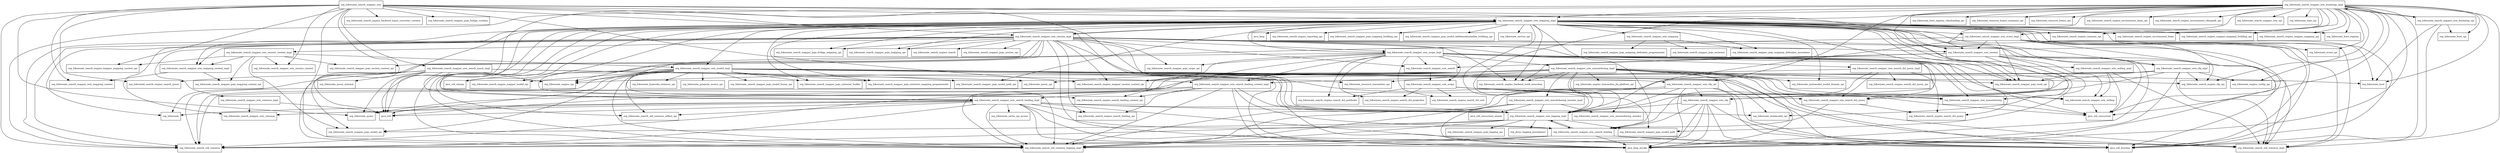 digraph hibernate_search_mapper_orm_6_0_0_Alpha9_package_dependencies {
  node [shape = box, fontsize=10.0];
  org_hibernate_search_mapper_orm -> java_lang_invoke;
  org_hibernate_search_mapper_orm -> java_util;
  org_hibernate_search_mapper_orm -> java_util_function;
  org_hibernate_search_mapper_orm -> org_hibernate_query;
  org_hibernate_search_mapper_orm -> org_hibernate_search_engine_backend_types_converter_runtime;
  org_hibernate_search_mapper_orm -> org_hibernate_search_engine_mapper_mapping_context_spi;
  org_hibernate_search_mapper_orm -> org_hibernate_search_engine_mapper_session_context_spi;
  org_hibernate_search_mapper_orm -> org_hibernate_search_engine_search_query;
  org_hibernate_search_mapper_orm -> org_hibernate_search_mapper_orm_logging_impl;
  org_hibernate_search_mapper_orm -> org_hibernate_search_mapper_orm_mapping_context;
  org_hibernate_search_mapper_orm -> org_hibernate_search_mapper_orm_mapping_impl;
  org_hibernate_search_mapper_orm -> org_hibernate_search_mapper_orm_search_query_impl;
  org_hibernate_search_mapper_orm -> org_hibernate_search_mapper_orm_session;
  org_hibernate_search_mapper_orm -> org_hibernate_search_mapper_orm_session_context;
  org_hibernate_search_mapper_orm -> org_hibernate_search_mapper_orm_session_impl;
  org_hibernate_search_mapper_orm -> org_hibernate_search_mapper_pojo_bridge_runtime;
  org_hibernate_search_mapper_orm -> org_hibernate_search_util_common;
  org_hibernate_search_mapper_orm -> org_hibernate_search_util_common_logging_impl;
  org_hibernate_search_mapper_orm_bootstrap_impl -> java_lang_invoke;
  org_hibernate_search_mapper_orm_bootstrap_impl -> java_util;
  org_hibernate_search_mapper_orm_bootstrap_impl -> java_util_concurrent;
  org_hibernate_search_mapper_orm_bootstrap_impl -> java_util_function;
  org_hibernate_search_mapper_orm_bootstrap_impl -> org_hibernate_boot;
  org_hibernate_search_mapper_orm_bootstrap_impl -> org_hibernate_boot_registry;
  org_hibernate_search_mapper_orm_bootstrap_impl -> org_hibernate_boot_registry_classloading_spi;
  org_hibernate_search_mapper_orm_bootstrap_impl -> org_hibernate_boot_spi;
  org_hibernate_search_mapper_orm_bootstrap_impl -> org_hibernate_engine_config_spi;
  org_hibernate_search_mapper_orm_bootstrap_impl -> org_hibernate_event_spi;
  org_hibernate_search_mapper_orm_bootstrap_impl -> org_hibernate_resource_beans_container_spi;
  org_hibernate_search_mapper_orm_bootstrap_impl -> org_hibernate_resource_beans_spi;
  org_hibernate_search_mapper_orm_bootstrap_impl -> org_hibernate_search_engine_cfg_spi;
  org_hibernate_search_mapper_orm_bootstrap_impl -> org_hibernate_search_engine_common_spi;
  org_hibernate_search_mapper_orm_bootstrap_impl -> org_hibernate_search_engine_environment_bean;
  org_hibernate_search_mapper_orm_bootstrap_impl -> org_hibernate_search_engine_environment_bean_spi;
  org_hibernate_search_mapper_orm_bootstrap_impl -> org_hibernate_search_engine_environment_classpath_spi;
  org_hibernate_search_mapper_orm_bootstrap_impl -> org_hibernate_search_engine_mapper_mapping_building_spi;
  org_hibernate_search_mapper_orm_bootstrap_impl -> org_hibernate_search_engine_mapper_mapping_spi;
  org_hibernate_search_mapper_orm_bootstrap_impl -> org_hibernate_search_mapper_orm_bootstrap_spi;
  org_hibernate_search_mapper_orm_bootstrap_impl -> org_hibernate_search_mapper_orm_cfg;
  org_hibernate_search_mapper_orm_bootstrap_impl -> org_hibernate_search_mapper_orm_cfg_impl;
  org_hibernate_search_mapper_orm_bootstrap_impl -> org_hibernate_search_mapper_orm_cfg_spi;
  org_hibernate_search_mapper_orm_bootstrap_impl -> org_hibernate_search_mapper_orm_event_impl;
  org_hibernate_search_mapper_orm_bootstrap_impl -> org_hibernate_search_mapper_orm_logging_impl;
  org_hibernate_search_mapper_orm_bootstrap_impl -> org_hibernate_search_mapper_orm_mapping_impl;
  org_hibernate_search_mapper_orm_bootstrap_impl -> org_hibernate_search_mapper_orm_spi;
  org_hibernate_search_mapper_orm_bootstrap_impl -> org_hibernate_search_util_common;
  org_hibernate_search_mapper_orm_bootstrap_impl -> org_hibernate_search_util_common_impl;
  org_hibernate_search_mapper_orm_bootstrap_impl -> org_hibernate_search_util_common_logging_impl;
  org_hibernate_search_mapper_orm_bootstrap_impl -> org_hibernate_type_spi;
  org_hibernate_search_mapper_orm_bootstrap_spi -> java_util_function;
  org_hibernate_search_mapper_orm_bootstrap_spi -> org_hibernate_boot;
  org_hibernate_search_mapper_orm_bootstrap_spi -> org_hibernate_boot_spi;
  org_hibernate_search_mapper_orm_bootstrap_spi -> org_hibernate_search_mapper_orm_bootstrap_impl;
  org_hibernate_search_mapper_orm_cfg -> java_lang_invoke;
  org_hibernate_search_mapper_orm_cfg -> java_util_function;
  org_hibernate_search_mapper_orm_cfg -> org_hibernate_search_mapper_orm_logging_impl;
  org_hibernate_search_mapper_orm_cfg -> org_hibernate_search_mapper_orm_search_loading;
  org_hibernate_search_mapper_orm_cfg -> org_hibernate_search_util_common;
  org_hibernate_search_mapper_orm_cfg -> org_hibernate_search_util_common_impl;
  org_hibernate_search_mapper_orm_cfg -> org_hibernate_search_util_common_logging_impl;
  org_hibernate_search_mapper_orm_cfg_impl -> java_lang_invoke;
  org_hibernate_search_mapper_orm_cfg_impl -> java_util;
  org_hibernate_search_mapper_orm_cfg_impl -> org_hibernate_engine_config_spi;
  org_hibernate_search_mapper_orm_cfg_impl -> org_hibernate_search_engine_cfg_spi;
  org_hibernate_search_mapper_orm_cfg_impl -> org_hibernate_search_mapper_orm_cfg;
  org_hibernate_search_mapper_orm_cfg_impl -> org_hibernate_search_mapper_orm_logging_impl;
  org_hibernate_search_mapper_orm_cfg_impl -> org_hibernate_search_util_common_impl;
  org_hibernate_search_mapper_orm_cfg_impl -> org_hibernate_search_util_common_logging_impl;
  org_hibernate_search_mapper_orm_cfg_spi -> java_lang_invoke;
  org_hibernate_search_mapper_orm_cfg_spi -> java_util_function;
  org_hibernate_search_mapper_orm_cfg_spi -> org_hibernate_search_mapper_orm_cfg;
  org_hibernate_search_mapper_orm_cfg_spi -> org_hibernate_search_mapper_orm_logging_impl;
  org_hibernate_search_mapper_orm_cfg_spi -> org_hibernate_search_util_common;
  org_hibernate_search_mapper_orm_cfg_spi -> org_hibernate_search_util_common_impl;
  org_hibernate_search_mapper_orm_cfg_spi -> org_hibernate_search_util_common_logging_impl;
  org_hibernate_search_mapper_orm_common_impl -> java_util;
  org_hibernate_search_mapper_orm_common_impl -> org_hibernate_search_mapper_orm_common;
  org_hibernate_search_mapper_orm_event_impl -> java_lang_invoke;
  org_hibernate_search_mapper_orm_event_impl -> java_util_concurrent;
  org_hibernate_search_mapper_orm_event_impl -> java_util_function;
  org_hibernate_search_mapper_orm_event_impl -> org_hibernate_event_spi;
  org_hibernate_search_mapper_orm_event_impl -> org_hibernate_search_mapper_orm_logging_impl;
  org_hibernate_search_mapper_orm_event_impl -> org_hibernate_search_mapper_orm_session;
  org_hibernate_search_mapper_orm_event_impl -> org_hibernate_search_mapper_pojo_work_spi;
  org_hibernate_search_mapper_orm_event_impl -> org_hibernate_search_util_common_impl;
  org_hibernate_search_mapper_orm_event_impl -> org_hibernate_search_util_common_logging_impl;
  org_hibernate_search_mapper_orm_logging_impl -> org_hibernate_search_mapper_orm_search_loading;
  org_hibernate_search_mapper_orm_logging_impl -> org_hibernate_search_mapper_pojo_logging_spi;
  org_hibernate_search_mapper_orm_logging_impl -> org_hibernate_search_mapper_pojo_model_path;
  org_hibernate_search_mapper_orm_logging_impl -> org_hibernate_search_mapper_pojo_model_spi;
  org_hibernate_search_mapper_orm_logging_impl -> org_hibernate_search_util_common;
  org_hibernate_search_mapper_orm_logging_impl -> org_hibernate_search_util_common_logging_impl;
  org_hibernate_search_mapper_orm_logging_impl -> org_jboss_logging_annotations;
  org_hibernate_search_mapper_orm_mapping -> org_hibernate_search_mapper_pojo_extractor;
  org_hibernate_search_mapper_orm_mapping -> org_hibernate_search_mapper_pojo_mapping_definition_annotation;
  org_hibernate_search_mapper_orm_mapping -> org_hibernate_search_mapper_pojo_mapping_definition_programmatic;
  org_hibernate_search_mapper_orm_mapping_context_impl -> org_hibernate_search_mapper_orm_mapping_context;
  org_hibernate_search_mapper_orm_mapping_context_impl -> org_hibernate_search_mapper_pojo_mapping_context_spi;
  org_hibernate_search_mapper_orm_mapping_impl -> java_lang;
  org_hibernate_search_mapper_orm_mapping_impl -> java_lang_invoke;
  org_hibernate_search_mapper_orm_mapping_impl -> java_util;
  org_hibernate_search_mapper_orm_mapping_impl -> java_util_function;
  org_hibernate_search_mapper_orm_mapping_impl -> java_util_stream;
  org_hibernate_search_mapper_orm_mapping_impl -> org_hibernate_boot;
  org_hibernate_search_mapper_orm_mapping_impl -> org_hibernate_boot_registry;
  org_hibernate_search_mapper_orm_mapping_impl -> org_hibernate_metamodel_model_domain_spi;
  org_hibernate_search_mapper_orm_mapping_impl -> org_hibernate_metamodel_spi;
  org_hibernate_search_mapper_orm_mapping_impl -> org_hibernate_search_engine_backend_work_execution;
  org_hibernate_search_mapper_orm_mapping_impl -> org_hibernate_search_engine_cfg_spi;
  org_hibernate_search_mapper_orm_mapping_impl -> org_hibernate_search_engine_common_spi;
  org_hibernate_search_mapper_orm_mapping_impl -> org_hibernate_search_engine_environment_bean;
  org_hibernate_search_mapper_orm_mapping_impl -> org_hibernate_search_engine_mapper_mapping_building_spi;
  org_hibernate_search_mapper_orm_mapping_impl -> org_hibernate_search_engine_mapper_mapping_spi;
  org_hibernate_search_mapper_orm_mapping_impl -> org_hibernate_search_engine_mapper_model_spi;
  org_hibernate_search_mapper_orm_mapping_impl -> org_hibernate_search_engine_reporting_spi;
  org_hibernate_search_mapper_orm_mapping_impl -> org_hibernate_search_mapper_orm_cfg;
  org_hibernate_search_mapper_orm_mapping_impl -> org_hibernate_search_mapper_orm_cfg_impl;
  org_hibernate_search_mapper_orm_mapping_impl -> org_hibernate_search_mapper_orm_event_impl;
  org_hibernate_search_mapper_orm_mapping_impl -> org_hibernate_search_mapper_orm_logging_impl;
  org_hibernate_search_mapper_orm_mapping_impl -> org_hibernate_search_mapper_orm_mapping;
  org_hibernate_search_mapper_orm_mapping_impl -> org_hibernate_search_mapper_orm_mapping_context_impl;
  org_hibernate_search_mapper_orm_mapping_impl -> org_hibernate_search_mapper_orm_model_impl;
  org_hibernate_search_mapper_orm_mapping_impl -> org_hibernate_search_mapper_orm_scope_impl;
  org_hibernate_search_mapper_orm_mapping_impl -> org_hibernate_search_mapper_orm_search_loading;
  org_hibernate_search_mapper_orm_mapping_impl -> org_hibernate_search_mapper_orm_search_loading_impl;
  org_hibernate_search_mapper_orm_mapping_impl -> org_hibernate_search_mapper_orm_session;
  org_hibernate_search_mapper_orm_mapping_impl -> org_hibernate_search_mapper_orm_session_impl;
  org_hibernate_search_mapper_orm_mapping_impl -> org_hibernate_search_mapper_pojo_bridge_mapping_spi;
  org_hibernate_search_mapper_orm_mapping_impl -> org_hibernate_search_mapper_pojo_extractor_builtin;
  org_hibernate_search_mapper_orm_mapping_impl -> org_hibernate_search_mapper_pojo_extractor_mapping_programmatic;
  org_hibernate_search_mapper_orm_mapping_impl -> org_hibernate_search_mapper_pojo_mapping_building_spi;
  org_hibernate_search_mapper_orm_mapping_impl -> org_hibernate_search_mapper_pojo_mapping_definition_annotation;
  org_hibernate_search_mapper_orm_mapping_impl -> org_hibernate_search_mapper_pojo_mapping_spi;
  org_hibernate_search_mapper_orm_mapping_impl -> org_hibernate_search_mapper_pojo_model_additionalmetadata_building_spi;
  org_hibernate_search_mapper_orm_mapping_impl -> org_hibernate_search_mapper_pojo_model_path;
  org_hibernate_search_mapper_orm_mapping_impl -> org_hibernate_search_mapper_pojo_model_path_spi;
  org_hibernate_search_mapper_orm_mapping_impl -> org_hibernate_search_mapper_pojo_model_spi;
  org_hibernate_search_mapper_orm_mapping_impl -> org_hibernate_search_mapper_pojo_work_spi;
  org_hibernate_search_mapper_orm_mapping_impl -> org_hibernate_search_util_common;
  org_hibernate_search_mapper_orm_mapping_impl -> org_hibernate_search_util_common_impl;
  org_hibernate_search_mapper_orm_mapping_impl -> org_hibernate_search_util_common_logging_impl;
  org_hibernate_search_mapper_orm_mapping_impl -> org_hibernate_search_util_common_reflect_spi;
  org_hibernate_search_mapper_orm_mapping_impl -> org_hibernate_service_spi;
  org_hibernate_search_mapper_orm_massindexing -> java_util_concurrent;
  org_hibernate_search_mapper_orm_massindexing_impl -> java_lang_invoke;
  org_hibernate_search_mapper_orm_massindexing_impl -> java_util_concurrent;
  org_hibernate_search_mapper_orm_massindexing_impl -> java_util_function;
  org_hibernate_search_mapper_orm_massindexing_impl -> org_hibernate_engine_spi;
  org_hibernate_search_mapper_orm_massindexing_impl -> org_hibernate_engine_transaction_jta_platform_spi;
  org_hibernate_search_mapper_orm_massindexing_impl -> org_hibernate_metamodel_model_domain_spi;
  org_hibernate_search_mapper_orm_massindexing_impl -> org_hibernate_metamodel_spi;
  org_hibernate_search_mapper_orm_massindexing_impl -> org_hibernate_query;
  org_hibernate_search_mapper_orm_massindexing_impl -> org_hibernate_query_spi;
  org_hibernate_search_mapper_orm_massindexing_impl -> org_hibernate_resource_transaction_spi;
  org_hibernate_search_mapper_orm_massindexing_impl -> org_hibernate_search_engine_backend_work_execution;
  org_hibernate_search_mapper_orm_massindexing_impl -> org_hibernate_search_engine_mapper_session_context_spi;
  org_hibernate_search_mapper_orm_massindexing_impl -> org_hibernate_search_mapper_orm_logging_impl;
  org_hibernate_search_mapper_orm_massindexing_impl -> org_hibernate_search_mapper_orm_massindexing;
  org_hibernate_search_mapper_orm_massindexing_impl -> org_hibernate_search_mapper_orm_massindexing_monitor;
  org_hibernate_search_mapper_orm_massindexing_impl -> org_hibernate_search_mapper_orm_massindexing_monitor_impl;
  org_hibernate_search_mapper_orm_massindexing_impl -> org_hibernate_search_mapper_pojo_work_spi;
  org_hibernate_search_mapper_orm_massindexing_impl -> org_hibernate_search_util_common;
  org_hibernate_search_mapper_orm_massindexing_impl -> org_hibernate_search_util_common_impl;
  org_hibernate_search_mapper_orm_massindexing_impl -> org_hibernate_search_util_common_logging_impl;
  org_hibernate_search_mapper_orm_massindexing_monitor_impl -> java_lang_invoke;
  org_hibernate_search_mapper_orm_massindexing_monitor_impl -> java_util_concurrent_atomic;
  org_hibernate_search_mapper_orm_massindexing_monitor_impl -> org_hibernate_search_mapper_orm_logging_impl;
  org_hibernate_search_mapper_orm_massindexing_monitor_impl -> org_hibernate_search_mapper_orm_massindexing_monitor;
  org_hibernate_search_mapper_orm_massindexing_monitor_impl -> org_hibernate_search_util_common_logging_impl;
  org_hibernate_search_mapper_orm_model_impl -> java_lang_invoke;
  org_hibernate_search_mapper_orm_model_impl -> java_util;
  org_hibernate_search_mapper_orm_model_impl -> java_util_function;
  org_hibernate_search_mapper_orm_model_impl -> java_util_stream;
  org_hibernate_search_mapper_orm_model_impl -> org_hibernate_boot;
  org_hibernate_search_mapper_orm_model_impl -> org_hibernate_bytecode_enhance_spi;
  org_hibernate_search_mapper_orm_model_impl -> org_hibernate_engine_spi;
  org_hibernate_search_mapper_orm_model_impl -> org_hibernate_property_access_spi;
  org_hibernate_search_mapper_orm_model_impl -> org_hibernate_search_engine_cfg_spi;
  org_hibernate_search_mapper_orm_model_impl -> org_hibernate_search_engine_mapper_model_spi;
  org_hibernate_search_mapper_orm_model_impl -> org_hibernate_search_mapper_orm_cfg_spi;
  org_hibernate_search_mapper_orm_model_impl -> org_hibernate_search_mapper_orm_logging_impl;
  org_hibernate_search_mapper_orm_model_impl -> org_hibernate_search_mapper_pojo_extractor_builtin;
  org_hibernate_search_mapper_orm_model_impl -> org_hibernate_search_mapper_pojo_extractor_mapping_programmatic;
  org_hibernate_search_mapper_orm_model_impl -> org_hibernate_search_mapper_pojo_model_hcann_spi;
  org_hibernate_search_mapper_orm_model_impl -> org_hibernate_search_mapper_pojo_model_path;
  org_hibernate_search_mapper_orm_model_impl -> org_hibernate_search_mapper_pojo_model_path_spi;
  org_hibernate_search_mapper_orm_model_impl -> org_hibernate_search_mapper_pojo_model_spi;
  org_hibernate_search_mapper_orm_model_impl -> org_hibernate_search_util_common;
  org_hibernate_search_mapper_orm_model_impl -> org_hibernate_search_util_common_impl;
  org_hibernate_search_mapper_orm_model_impl -> org_hibernate_search_util_common_logging_impl;
  org_hibernate_search_mapper_orm_model_impl -> org_hibernate_search_util_common_reflect_spi;
  org_hibernate_search_mapper_orm_scope -> org_hibernate_search_engine_search_dsl_predicate;
  org_hibernate_search_mapper_orm_scope -> org_hibernate_search_engine_search_dsl_projection;
  org_hibernate_search_mapper_orm_scope -> org_hibernate_search_engine_search_dsl_sort;
  org_hibernate_search_mapper_orm_scope -> org_hibernate_search_mapper_orm_massindexing;
  org_hibernate_search_mapper_orm_scope -> org_hibernate_search_mapper_orm_search_dsl_query;
  org_hibernate_search_mapper_orm_scope -> org_hibernate_search_mapper_orm_writing;
  org_hibernate_search_mapper_orm_scope_impl -> org_hibernate_search_engine_mapper_session_context_spi;
  org_hibernate_search_mapper_orm_scope_impl -> org_hibernate_search_engine_search_dsl_predicate;
  org_hibernate_search_mapper_orm_scope_impl -> org_hibernate_search_engine_search_dsl_projection;
  org_hibernate_search_mapper_orm_scope_impl -> org_hibernate_search_engine_search_dsl_query;
  org_hibernate_search_mapper_orm_scope_impl -> org_hibernate_search_engine_search_dsl_sort;
  org_hibernate_search_mapper_orm_scope_impl -> org_hibernate_search_engine_search_loading_context_spi;
  org_hibernate_search_mapper_orm_scope_impl -> org_hibernate_search_mapper_orm_massindexing;
  org_hibernate_search_mapper_orm_scope_impl -> org_hibernate_search_mapper_orm_massindexing_impl;
  org_hibernate_search_mapper_orm_scope_impl -> org_hibernate_search_mapper_orm_scope;
  org_hibernate_search_mapper_orm_scope_impl -> org_hibernate_search_mapper_orm_search;
  org_hibernate_search_mapper_orm_scope_impl -> org_hibernate_search_mapper_orm_search_dsl_query;
  org_hibernate_search_mapper_orm_scope_impl -> org_hibernate_search_mapper_orm_search_dsl_query_impl;
  org_hibernate_search_mapper_orm_scope_impl -> org_hibernate_search_mapper_orm_search_loading_context_impl;
  org_hibernate_search_mapper_orm_scope_impl -> org_hibernate_search_mapper_orm_search_loading_impl;
  org_hibernate_search_mapper_orm_scope_impl -> org_hibernate_search_mapper_orm_writing;
  org_hibernate_search_mapper_orm_scope_impl -> org_hibernate_search_mapper_orm_writing_impl;
  org_hibernate_search_mapper_orm_scope_impl -> org_hibernate_search_mapper_pojo_scope_spi;
  org_hibernate_search_mapper_orm_scope_impl -> org_hibernate_search_mapper_pojo_work_spi;
  org_hibernate_search_mapper_orm_search -> org_hibernate_search_mapper_orm_scope;
  org_hibernate_search_mapper_orm_search_dsl_query -> org_hibernate_search_engine_search_dsl_query;
  org_hibernate_search_mapper_orm_search_dsl_query -> org_hibernate_search_mapper_orm_search_loading;
  org_hibernate_search_mapper_orm_search_dsl_query_impl -> org_hibernate_search_engine_search_dsl_query;
  org_hibernate_search_mapper_orm_search_dsl_query_impl -> org_hibernate_search_engine_search_dsl_query_spi;
  org_hibernate_search_mapper_orm_search_dsl_query_impl -> org_hibernate_search_mapper_orm_search_dsl_query;
  org_hibernate_search_mapper_orm_search_dsl_query_impl -> org_hibernate_search_mapper_orm_search_loading;
  org_hibernate_search_mapper_orm_search_dsl_query_impl -> org_hibernate_search_mapper_orm_search_loading_context_impl;
  org_hibernate_search_mapper_orm_search_loading -> java_lang_invoke;
  org_hibernate_search_mapper_orm_search_loading -> java_util_function;
  org_hibernate_search_mapper_orm_search_loading -> org_hibernate_search_mapper_orm_logging_impl;
  org_hibernate_search_mapper_orm_search_loading -> org_hibernate_search_util_common;
  org_hibernate_search_mapper_orm_search_loading -> org_hibernate_search_util_common_impl;
  org_hibernate_search_mapper_orm_search_loading -> org_hibernate_search_util_common_logging_impl;
  org_hibernate_search_mapper_orm_search_loading_context_impl -> java_lang_invoke;
  org_hibernate_search_mapper_orm_search_loading_context_impl -> org_hibernate_search_engine_search_loading_context_spi;
  org_hibernate_search_mapper_orm_search_loading_context_impl -> org_hibernate_search_engine_search_loading_spi;
  org_hibernate_search_mapper_orm_search_loading_context_impl -> org_hibernate_search_mapper_orm_logging_impl;
  org_hibernate_search_mapper_orm_search_loading_context_impl -> org_hibernate_search_mapper_orm_search_loading;
  org_hibernate_search_mapper_orm_search_loading_context_impl -> org_hibernate_search_mapper_orm_search_loading_impl;
  org_hibernate_search_mapper_orm_search_loading_context_impl -> org_hibernate_search_util_common;
  org_hibernate_search_mapper_orm_search_loading_context_impl -> org_hibernate_search_util_common_logging_impl;
  org_hibernate_search_mapper_orm_search_loading_impl -> java_lang_invoke;
  org_hibernate_search_mapper_orm_search_loading_impl -> java_util;
  org_hibernate_search_mapper_orm_search_loading_impl -> java_util_function;
  org_hibernate_search_mapper_orm_search_loading_impl -> org_hibernate;
  org_hibernate_search_mapper_orm_search_loading_impl -> org_hibernate_cache_spi_access;
  org_hibernate_search_mapper_orm_search_loading_impl -> org_hibernate_metamodel_spi;
  org_hibernate_search_mapper_orm_search_loading_impl -> org_hibernate_query;
  org_hibernate_search_mapper_orm_search_loading_impl -> org_hibernate_search_engine_search_loading_spi;
  org_hibernate_search_mapper_orm_search_loading_impl -> org_hibernate_search_mapper_orm_common;
  org_hibernate_search_mapper_orm_search_loading_impl -> org_hibernate_search_mapper_orm_logging_impl;
  org_hibernate_search_mapper_orm_search_loading_impl -> org_hibernate_search_mapper_orm_search_loading;
  org_hibernate_search_mapper_orm_search_loading_impl -> org_hibernate_search_util_common;
  org_hibernate_search_mapper_orm_search_loading_impl -> org_hibernate_search_util_common_impl;
  org_hibernate_search_mapper_orm_search_loading_impl -> org_hibernate_search_util_common_logging_impl;
  org_hibernate_search_mapper_orm_search_loading_impl -> org_hibernate_search_util_common_reflect_spi;
  org_hibernate_search_mapper_orm_search_query_impl -> java_util;
  org_hibernate_search_mapper_orm_search_query_impl -> org_hibernate;
  org_hibernate_search_mapper_orm_search_query_impl -> org_hibernate_engine_spi;
  org_hibernate_search_mapper_orm_search_query_impl -> org_hibernate_query;
  org_hibernate_search_mapper_orm_search_query_impl -> org_hibernate_query_internal;
  org_hibernate_search_mapper_orm_search_query_impl -> org_hibernate_query_spi;
  org_hibernate_search_mapper_orm_search_query_impl -> org_hibernate_search_engine_search_loading_context_spi;
  org_hibernate_search_mapper_orm_search_query_impl -> org_hibernate_search_engine_search_query;
  org_hibernate_search_mapper_orm_search_query_impl -> org_hibernate_search_mapper_orm_search_loading_context_impl;
  org_hibernate_search_mapper_orm_search_query_impl -> org_hibernate_search_mapper_orm_search_loading_impl;
  org_hibernate_search_mapper_orm_session -> java_util_concurrent;
  org_hibernate_search_mapper_orm_session -> org_hibernate_search_engine_backend_work_execution;
  org_hibernate_search_mapper_orm_session -> org_hibernate_search_mapper_orm_massindexing;
  org_hibernate_search_mapper_orm_session -> org_hibernate_search_mapper_orm_search;
  org_hibernate_search_mapper_orm_session -> org_hibernate_search_mapper_orm_search_dsl_query;
  org_hibernate_search_mapper_orm_session -> org_hibernate_search_mapper_orm_writing;
  org_hibernate_search_mapper_orm_session -> org_hibernate_search_util_common_impl;
  org_hibernate_search_mapper_orm_session_context_impl -> org_hibernate_search_engine_mapper_mapping_context_spi;
  org_hibernate_search_mapper_orm_session_context_impl -> org_hibernate_search_mapper_orm_mapping_context_impl;
  org_hibernate_search_mapper_orm_session_context_impl -> org_hibernate_search_mapper_orm_model_impl;
  org_hibernate_search_mapper_orm_session_context_impl -> org_hibernate_search_mapper_orm_session_context;
  org_hibernate_search_mapper_orm_session_context_impl -> org_hibernate_search_mapper_pojo_mapping_context_spi;
  org_hibernate_search_mapper_orm_session_context_impl -> org_hibernate_search_mapper_pojo_model_spi;
  org_hibernate_search_mapper_orm_session_context_impl -> org_hibernate_search_mapper_pojo_session_context_spi;
  org_hibernate_search_mapper_orm_session_impl -> java_lang_invoke;
  org_hibernate_search_mapper_orm_session_impl -> java_util_concurrent;
  org_hibernate_search_mapper_orm_session_impl -> java_util_function;
  org_hibernate_search_mapper_orm_session_impl -> org_hibernate;
  org_hibernate_search_mapper_orm_session_impl -> org_hibernate_engine_spi;
  org_hibernate_search_mapper_orm_session_impl -> org_hibernate_resource_transaction_spi;
  org_hibernate_search_mapper_orm_session_impl -> org_hibernate_search_engine_backend_work_execution;
  org_hibernate_search_mapper_orm_session_impl -> org_hibernate_search_engine_mapper_session_context_spi;
  org_hibernate_search_mapper_orm_session_impl -> org_hibernate_search_engine_search;
  org_hibernate_search_mapper_orm_session_impl -> org_hibernate_search_engine_search_loading_spi;
  org_hibernate_search_mapper_orm_session_impl -> org_hibernate_search_mapper_orm_common;
  org_hibernate_search_mapper_orm_session_impl -> org_hibernate_search_mapper_orm_common_impl;
  org_hibernate_search_mapper_orm_session_impl -> org_hibernate_search_mapper_orm_logging_impl;
  org_hibernate_search_mapper_orm_session_impl -> org_hibernate_search_mapper_orm_mapping_context_impl;
  org_hibernate_search_mapper_orm_session_impl -> org_hibernate_search_mapper_orm_mapping_impl;
  org_hibernate_search_mapper_orm_session_impl -> org_hibernate_search_mapper_orm_scope_impl;
  org_hibernate_search_mapper_orm_session_impl -> org_hibernate_search_mapper_orm_search;
  org_hibernate_search_mapper_orm_session_impl -> org_hibernate_search_mapper_orm_session;
  org_hibernate_search_mapper_orm_session_impl -> org_hibernate_search_mapper_orm_session_context_impl;
  org_hibernate_search_mapper_orm_session_impl -> org_hibernate_search_mapper_pojo_bridge_mapping_spi;
  org_hibernate_search_mapper_orm_session_impl -> org_hibernate_search_mapper_pojo_mapping_spi;
  org_hibernate_search_mapper_orm_session_impl -> org_hibernate_search_mapper_pojo_scope_spi;
  org_hibernate_search_mapper_orm_session_impl -> org_hibernate_search_mapper_pojo_session_context_spi;
  org_hibernate_search_mapper_orm_session_impl -> org_hibernate_search_mapper_pojo_session_spi;
  org_hibernate_search_mapper_orm_session_impl -> org_hibernate_search_mapper_pojo_work_spi;
  org_hibernate_search_mapper_orm_session_impl -> org_hibernate_search_util_common;
  org_hibernate_search_mapper_orm_session_impl -> org_hibernate_search_util_common_impl;
  org_hibernate_search_mapper_orm_session_impl -> org_hibernate_search_util_common_logging_impl;
  org_hibernate_search_mapper_orm_writing -> java_util_concurrent;
  org_hibernate_search_mapper_orm_writing_impl -> java_util_concurrent;
  org_hibernate_search_mapper_orm_writing_impl -> org_hibernate_search_mapper_orm_writing;
  org_hibernate_search_mapper_orm_writing_impl -> org_hibernate_search_mapper_pojo_work_spi;
  org_hibernate_search_mapper_orm_writing_impl -> org_hibernate_search_util_common_impl;
}

